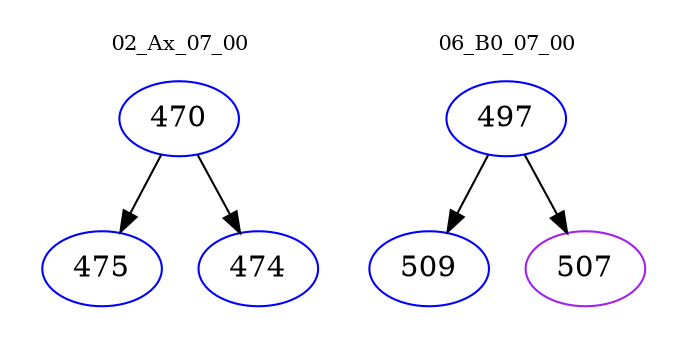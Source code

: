 digraph{
subgraph cluster_0 {
color = white
label = "02_Ax_07_00";
fontsize=10;
T0_470 [label="470", color="blue"]
T0_470 -> T0_475 [color="black"]
T0_475 [label="475", color="blue"]
T0_470 -> T0_474 [color="black"]
T0_474 [label="474", color="blue"]
}
subgraph cluster_1 {
color = white
label = "06_B0_07_00";
fontsize=10;
T1_497 [label="497", color="blue"]
T1_497 -> T1_509 [color="black"]
T1_509 [label="509", color="blue"]
T1_497 -> T1_507 [color="black"]
T1_507 [label="507", color="purple"]
}
}
